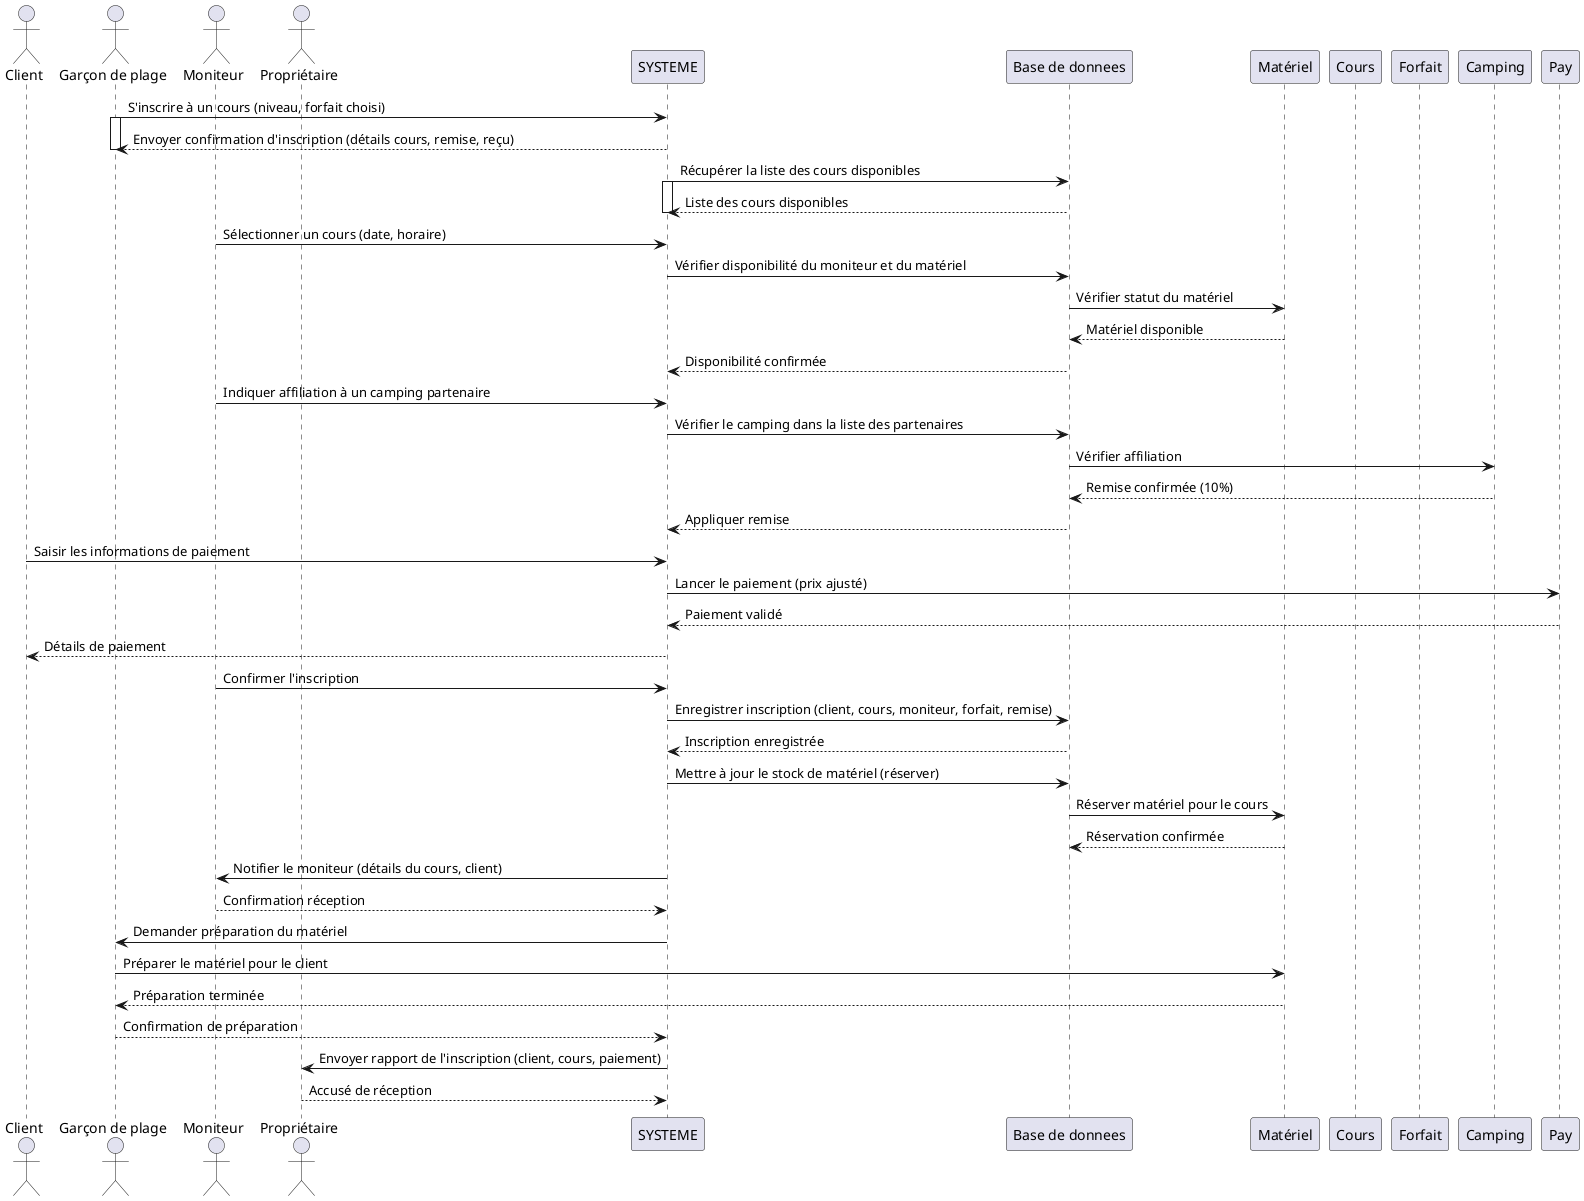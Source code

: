@startuml
actor Client as C
actor "Garçon de plage" as G
actor "Moniteur" as M
actor "Propriétaire" as P
participant "SYSTEME" as App
participant "Base de donnees" as DB
participant "Matériel" as Mat
participant "Cours" as Cour
participant "Forfait" as Forf
participant "Camping" as Camp

G -> App : S'inscrire à un cours (niveau, forfait choisi)
activate G
App --> G : Envoyer confirmation d'inscription (détails cours, remise, reçu)
deactivate G
App -> DB : Récupérer la liste des cours disponibles
activate App
DB --> App : Liste des cours disponibles
deactivate App

M -> App : Sélectionner un cours (date, horaire)
App -> DB : Vérifier disponibilité du moniteur et du matériel
DB -> Mat : Vérifier statut du matériel
Mat --> DB : Matériel disponible
DB --> App : Disponibilité confirmée

M -> App : Indiquer affiliation à un camping partenaire
App -> DB : Vérifier le camping dans la liste des partenaires
DB -> Camp : Vérifier affiliation
Camp --> DB : Remise confirmée (10%)
DB --> App : Appliquer remise
C -> App  : Saisir les informations de paiement

App -> Pay : Lancer le paiement (prix ajusté)
Pay --> App : Paiement validé
App --> C : Détails de paiement

M -> App : Confirmer l'inscription
App -> DB : Enregistrer inscription (client, cours, moniteur, forfait, remise)
DB --> App : Inscription enregistrée

App -> DB : Mettre à jour le stock de matériel (réserver)
DB -> Mat : Réserver matériel pour le cours
Mat --> DB : Réservation confirmée

App -> M : Notifier le moniteur (détails du cours, client)
M --> App : Confirmation réception

App -> G : Demander préparation du matériel
G -> Mat : Préparer le matériel pour le client
Mat --> G : Préparation terminée
G --> App : Confirmation de préparation

App -> P : Envoyer rapport de l'inscription (client, cours, paiement)
P --> App : Accusé de réception
@enduml
